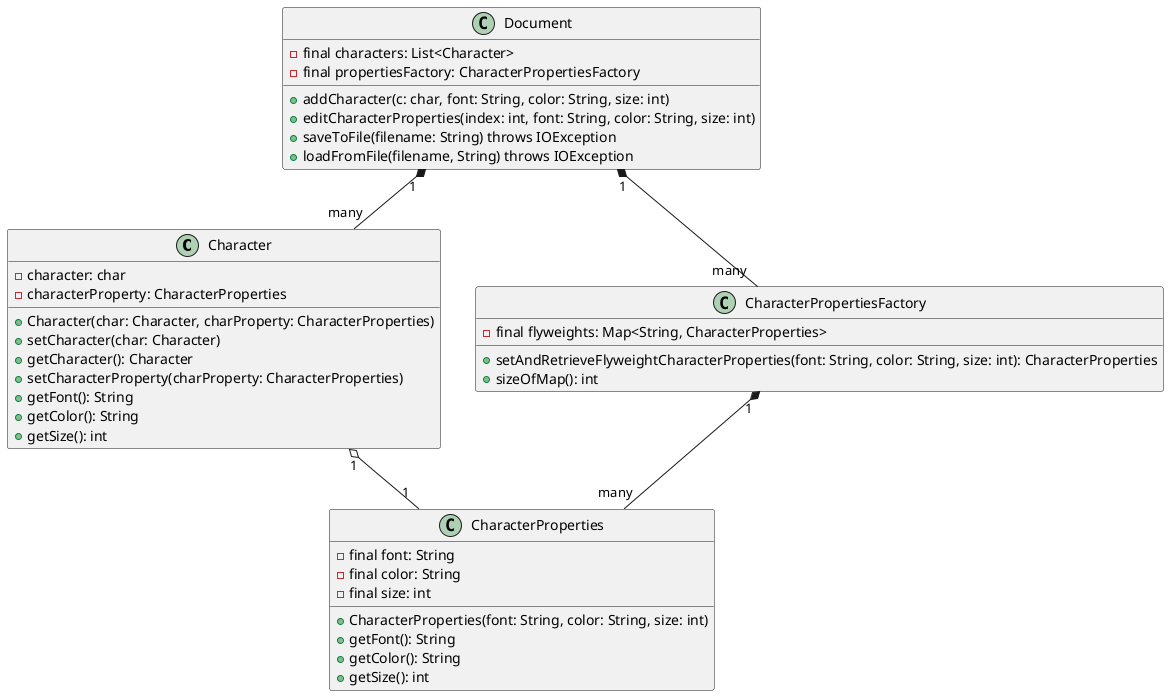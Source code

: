 @startuml
class Character {
- character: char
- characterProperty: CharacterProperties
+ Character(char: Character, charProperty: CharacterProperties)
+ setCharacter(char: Character)
+ getCharacter(): Character
+ setCharacterProperty(charProperty: CharacterProperties)
+ getFont(): String
+ getColor(): String
+ getSize(): int
}
class CharacterProperties {
- final font: String
- final color: String
- final size: int
+ CharacterProperties(font: String, color: String, size: int)
+ getFont(): String
+ getColor(): String
+ getSize(): int
}
class CharacterPropertiesFactory {
- final flyweights: Map<String, CharacterProperties>
+ setAndRetrieveFlyweightCharacterProperties(font: String, color: String, size: int): CharacterProperties
+ sizeOfMap(): int
}
class Document {
- final characters: List<Character>
- final propertiesFactory: CharacterPropertiesFactory
+ addCharacter(c: char, font: String, color: String, size: int)
+ editCharacterProperties(index: int, font: String, color: String, size: int)
+ saveToFile(filename: String) throws IOException
+ loadFromFile(filename, String) throws IOException
}


Character "1" o-- "1" CharacterProperties
CharacterPropertiesFactory "1" *-- "many" CharacterProperties
Document  "1" *-- "many" Character
Document "1" *-- "many" CharacterPropertiesFactory
@enduml